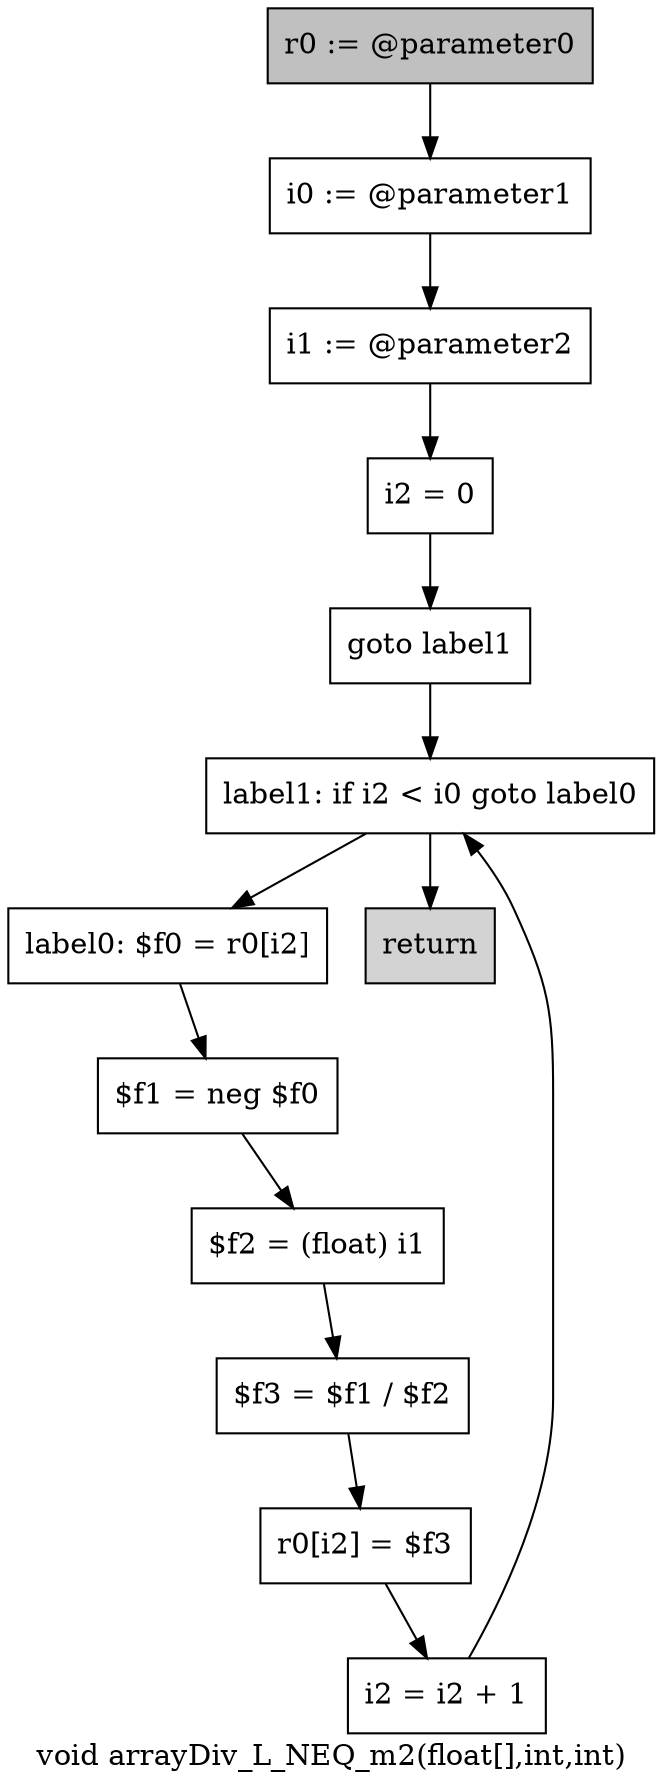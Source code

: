 digraph "void arrayDiv_L_NEQ_m2(float[],int,int)" {
    label="void arrayDiv_L_NEQ_m2(float[],int,int)";
    node [shape=box];
    "0" [style=filled,fillcolor=gray,label="r0 := @parameter0",];
    "1" [label="i0 := @parameter1",];
    "0"->"1";
    "2" [label="i1 := @parameter2",];
    "1"->"2";
    "3" [label="i2 = 0",];
    "2"->"3";
    "4" [label="goto label1",];
    "3"->"4";
    "11" [label="label1: if i2 < i0 goto label0",];
    "4"->"11";
    "5" [label="label0: $f0 = r0[i2]",];
    "6" [label="$f1 = neg $f0",];
    "5"->"6";
    "7" [label="$f2 = (float) i1",];
    "6"->"7";
    "8" [label="$f3 = $f1 / $f2",];
    "7"->"8";
    "9" [label="r0[i2] = $f3",];
    "8"->"9";
    "10" [label="i2 = i2 + 1",];
    "9"->"10";
    "10"->"11";
    "11"->"5";
    "12" [style=filled,fillcolor=lightgray,label="return",];
    "11"->"12";
}
